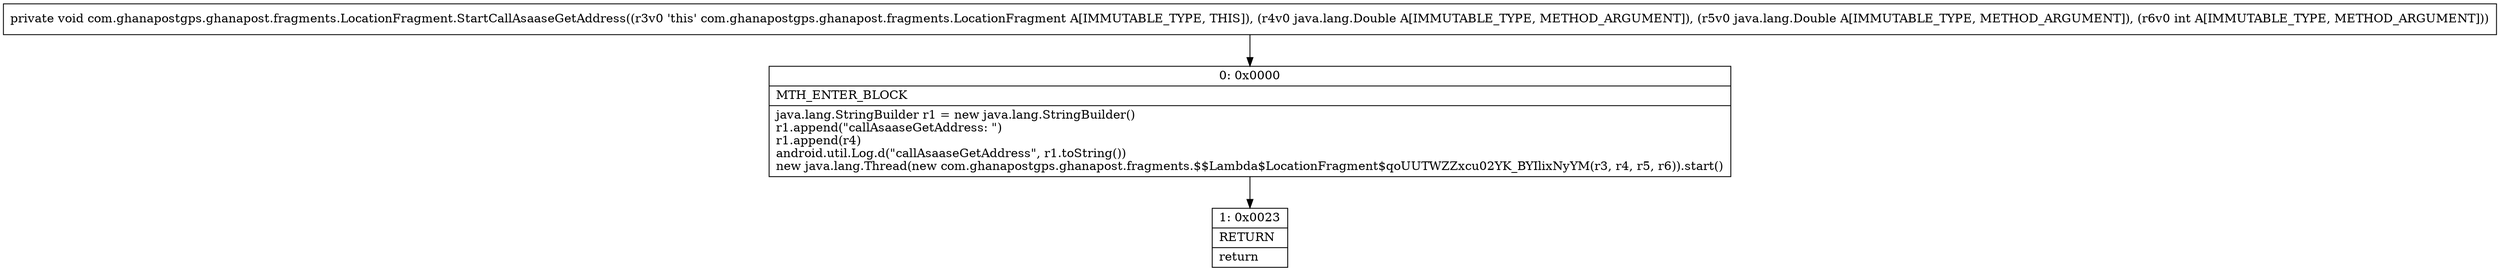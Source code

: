 digraph "CFG forcom.ghanapostgps.ghanapost.fragments.LocationFragment.StartCallAsaaseGetAddress(Ljava\/lang\/Double;Ljava\/lang\/Double;I)V" {
Node_0 [shape=record,label="{0\:\ 0x0000|MTH_ENTER_BLOCK\l|java.lang.StringBuilder r1 = new java.lang.StringBuilder()\lr1.append(\"callAsaaseGetAddress: \")\lr1.append(r4)\landroid.util.Log.d(\"callAsaaseGetAddress\", r1.toString())\lnew java.lang.Thread(new com.ghanapostgps.ghanapost.fragments.$$Lambda$LocationFragment$qoUUTWZZxcu02YK_BYIlixNyYM(r3, r4, r5, r6)).start()\l}"];
Node_1 [shape=record,label="{1\:\ 0x0023|RETURN\l|return\l}"];
MethodNode[shape=record,label="{private void com.ghanapostgps.ghanapost.fragments.LocationFragment.StartCallAsaaseGetAddress((r3v0 'this' com.ghanapostgps.ghanapost.fragments.LocationFragment A[IMMUTABLE_TYPE, THIS]), (r4v0 java.lang.Double A[IMMUTABLE_TYPE, METHOD_ARGUMENT]), (r5v0 java.lang.Double A[IMMUTABLE_TYPE, METHOD_ARGUMENT]), (r6v0 int A[IMMUTABLE_TYPE, METHOD_ARGUMENT])) }"];
MethodNode -> Node_0;
Node_0 -> Node_1;
}

